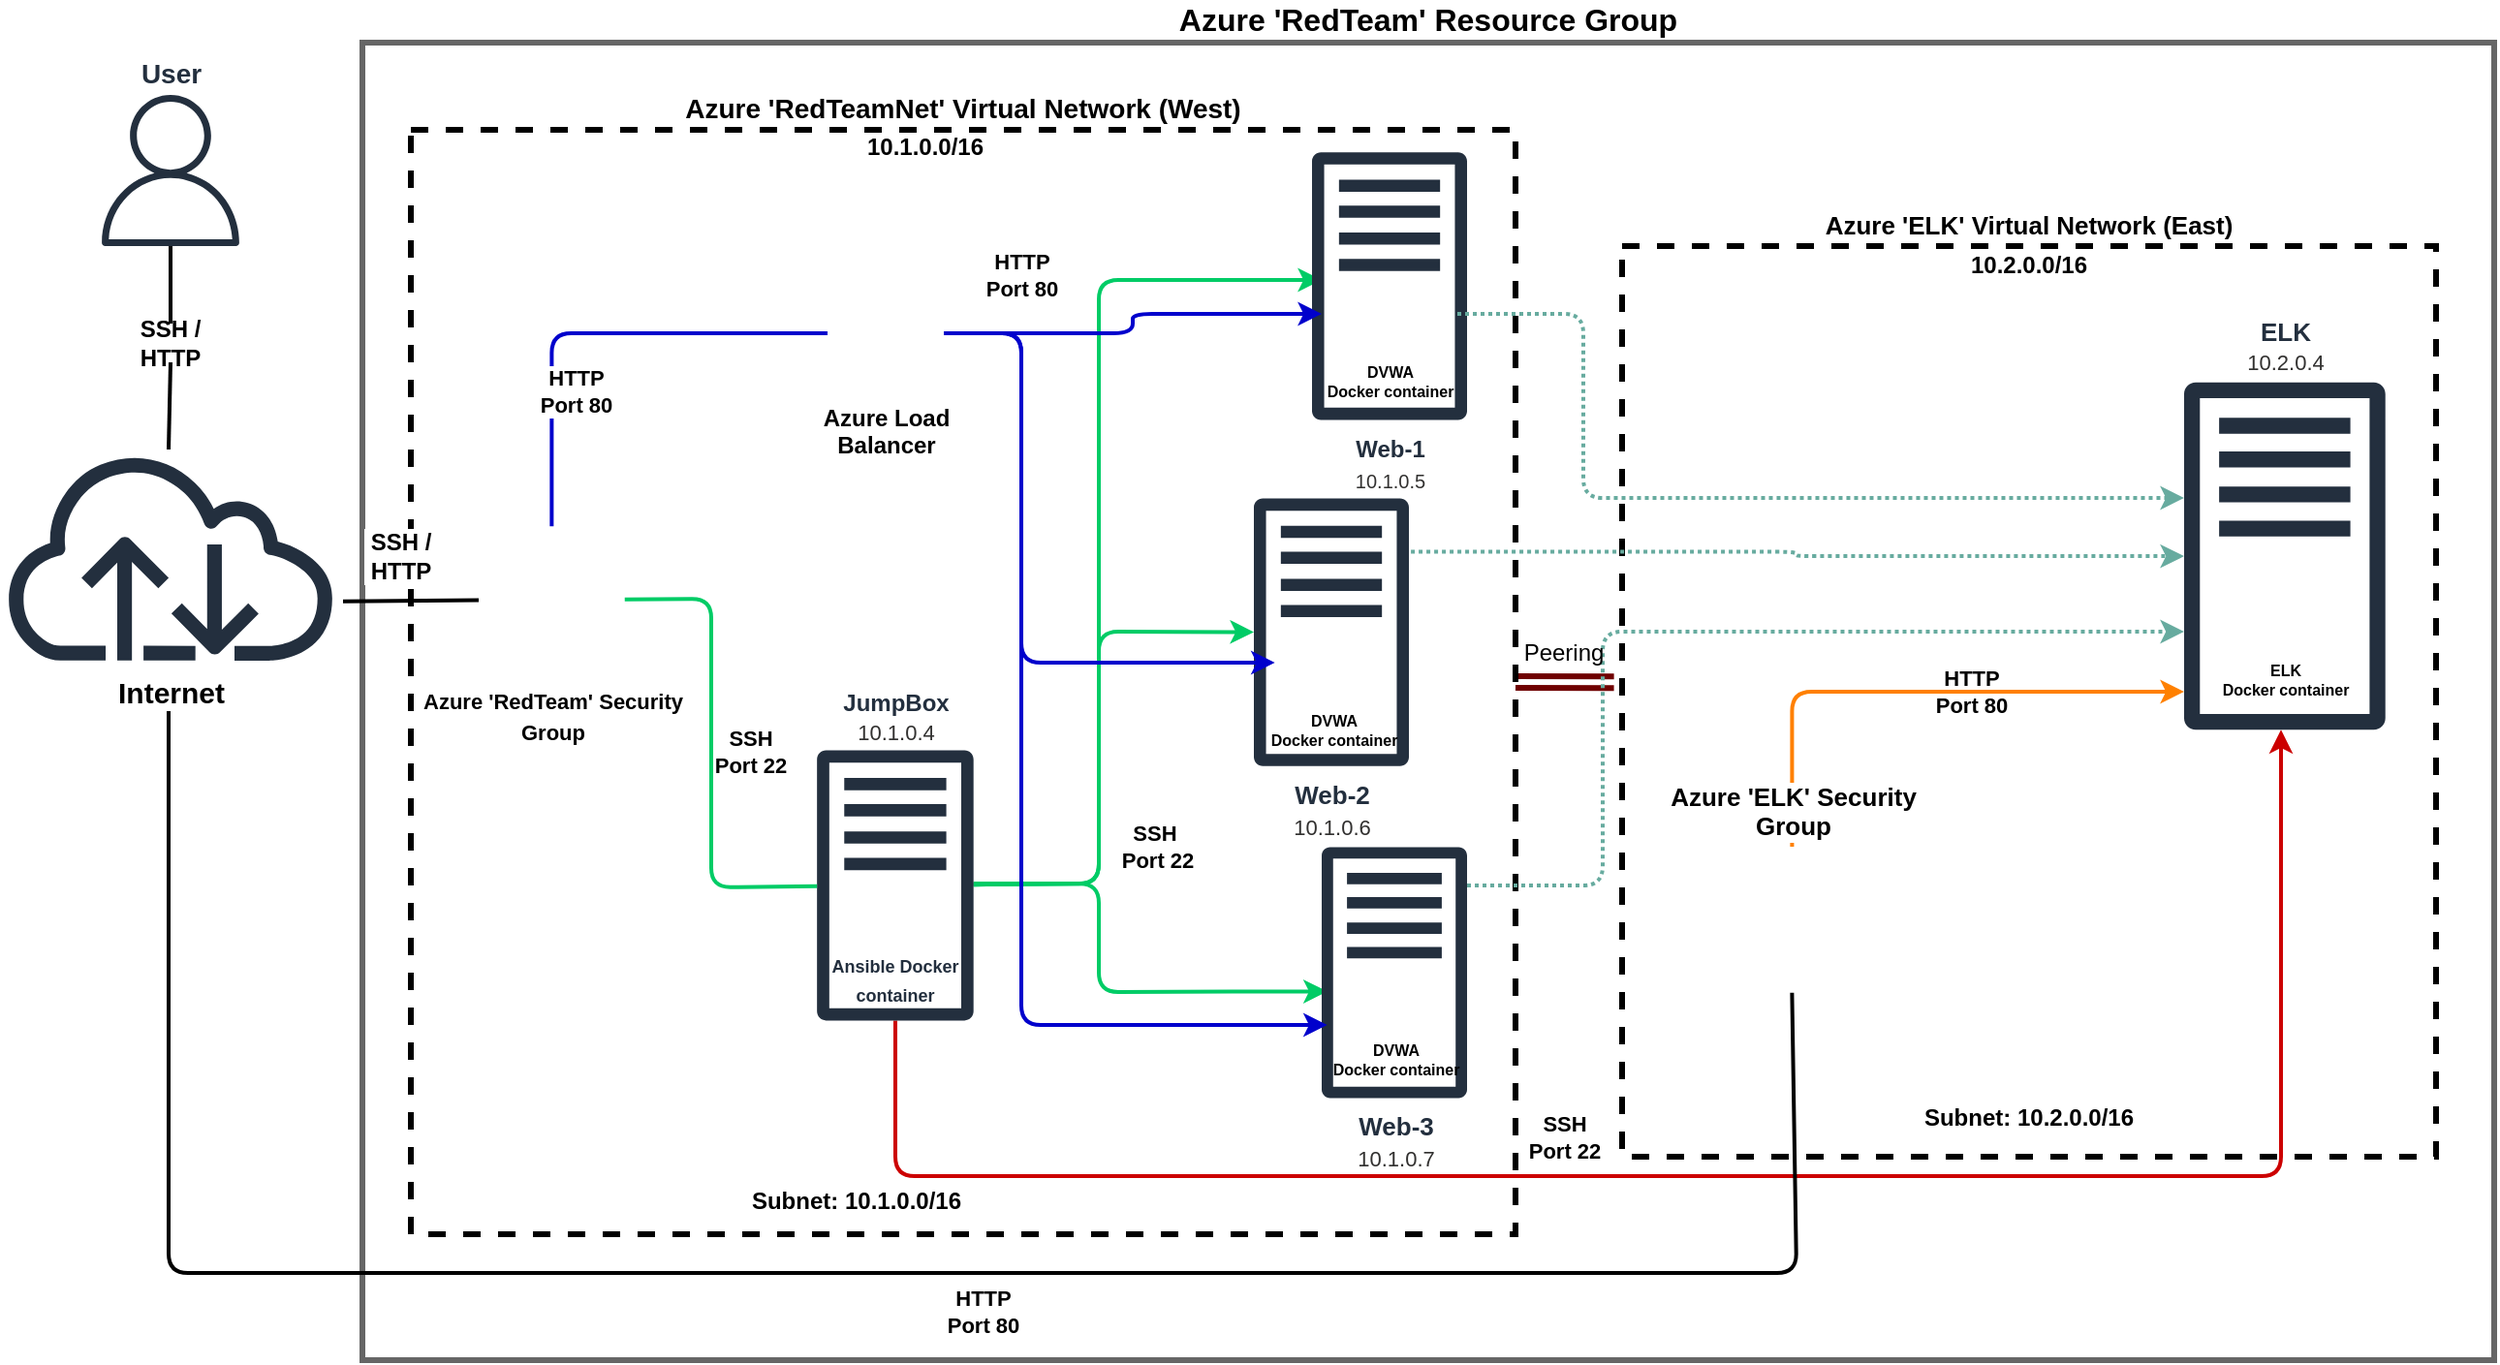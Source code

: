 <mxfile version="13.7.5" type="google"><diagram id="n4_Rj2G4OieZ_vj9BAFl" name="Page-1"><mxGraphModel dx="1662" dy="1813" grid="1" gridSize="10" guides="1" tooltips="1" connect="1" arrows="1" fold="1" page="1" pageScale="1" pageWidth="850" pageHeight="1100" math="0" shadow="0"><root><mxCell id="0"/><mxCell id="1" parent="0"/><mxCell id="mBXmBetOz-Ijz73Yr7zE-119" value="Azure 'RedTeam' Resource Group" style="rounded=0;whiteSpace=wrap;html=1;labelBackgroundColor=none;sketch=0;strokeWidth=3;fillColor=none;fontFamily=Helvetica;fontSize=16;strokeColor=#666666;fontStyle=1;labelPosition=center;verticalLabelPosition=top;align=center;verticalAlign=bottom;" parent="1" vertex="1"><mxGeometry x="230" y="15" width="1100" height="680" as="geometry"/></mxCell><mxCell id="mBXmBetOz-Ijz73Yr7zE-91" value="Azure 'ELK' Virtual Network (East)" style="rounded=0;whiteSpace=wrap;html=1;dashed=1;labelBackgroundColor=none;sketch=0;fillColor=none;fontFamily=Helvetica;fontSize=13;fontColor=#000000;labelPosition=center;verticalLabelPosition=top;align=center;verticalAlign=bottom;fontStyle=1;strokeWidth=3;" parent="1" vertex="1"><mxGeometry x="880" y="120" width="420" height="470" as="geometry"/></mxCell><mxCell id="dYld9goxekHH47wwZ3uK-2" style="rounded=0;orthogonalLoop=1;jettySize=auto;html=1;exitX=1;exitY=0.5;exitDx=0;exitDy=0;entryX=-0.01;entryY=0.479;entryDx=0;entryDy=0;entryPerimeter=0;startArrow=classic;startFill=1;shape=link;strokeColor=#6F0000;strokeWidth=3;fillColor=#a20025;" parent="1" source="mBXmBetOz-Ijz73Yr7zE-2" target="mBXmBetOz-Ijz73Yr7zE-91" edge="1"><mxGeometry relative="1" as="geometry"/></mxCell><mxCell id="mBXmBetOz-Ijz73Yr7zE-2" value="Azure 'RedTeamNet' Virtual Network (West)" style="whiteSpace=wrap;html=1;aspect=fixed;labelPosition=center;verticalLabelPosition=top;align=center;verticalAlign=bottom;fontSize=14;fontStyle=1;dashed=1;strokeWidth=3;fillColor=none;" parent="1" vertex="1"><mxGeometry x="255" y="60" width="570" height="570" as="geometry"/></mxCell><mxCell id="mBXmBetOz-Ijz73Yr7zE-25" style="edgeStyle=orthogonalEdgeStyle;curved=0;rounded=1;sketch=0;orthogonalLoop=1;jettySize=auto;html=1;exitX=0.5;exitY=1;exitDx=0;exitDy=0;fontFamily=Helvetica;fontSize=12;" parent="1" source="mBXmBetOz-Ijz73Yr7zE-2" target="mBXmBetOz-Ijz73Yr7zE-2" edge="1"><mxGeometry relative="1" as="geometry"/></mxCell><mxCell id="mBXmBetOz-Ijz73Yr7zE-71" value="SSH&amp;nbsp;&lt;br style=&quot;font-size: 11px;&quot;&gt;Port 22" style="edgeStyle=none;rounded=1;sketch=0;orthogonalLoop=1;jettySize=auto;html=1;entryX=0;entryY=0.5;entryDx=0;entryDy=0;strokeWidth=2;fontFamily=Helvetica;fontSize=11;fontColor=#000000;fontStyle=1;strokeColor=#00CC66;" parent="1" source="mBXmBetOz-Ijz73Yr7zE-33" target="mBXmBetOz-Ijz73Yr7zE-48" edge="1"><mxGeometry x="-0.458" y="36" relative="1" as="geometry"><Array as="points"><mxPoint x="610" y="449"/><mxPoint x="610" y="505"/></Array><mxPoint x="-6" y="-19" as="offset"/></mxGeometry></mxCell><mxCell id="mBXmBetOz-Ijz73Yr7zE-72" style="edgeStyle=none;rounded=1;sketch=0;orthogonalLoop=1;jettySize=auto;html=1;strokeWidth=2;fontFamily=Helvetica;fontSize=11;fontColor=#000000;strokeColor=#00CC66;" parent="1" source="mBXmBetOz-Ijz73Yr7zE-33" target="mBXmBetOz-Ijz73Yr7zE-36" edge="1"><mxGeometry relative="1" as="geometry"><Array as="points"><mxPoint x="610" y="449"/><mxPoint x="610" y="319"/></Array></mxGeometry></mxCell><mxCell id="mBXmBetOz-Ijz73Yr7zE-81" style="edgeStyle=orthogonalEdgeStyle;rounded=1;sketch=0;orthogonalLoop=1;jettySize=auto;html=1;entryX=0;entryY=0.25;entryDx=0;entryDy=0;startArrow=none;startFill=0;endArrow=classic;endFill=1;strokeWidth=2;fontFamily=Helvetica;fontSize=11;fontColor=#000000;strokeColor=#00CC66;" parent="1" source="mBXmBetOz-Ijz73Yr7zE-33" target="mBXmBetOz-Ijz73Yr7zE-54" edge="1"><mxGeometry relative="1" as="geometry"><Array as="points"><mxPoint x="610" y="449"/><mxPoint x="610" y="138"/></Array></mxGeometry></mxCell><mxCell id="mBXmBetOz-Ijz73Yr7zE-104" style="edgeStyle=orthogonalEdgeStyle;rounded=1;sketch=0;orthogonalLoop=1;jettySize=auto;html=1;startArrow=none;startFill=0;endArrow=classic;endFill=1;strokeWidth=2;fontFamily=Helvetica;fontSize=12;fontColor=#CC0000;strokeColor=#CC0000;" parent="1" source="mBXmBetOz-Ijz73Yr7zE-33" target="mBXmBetOz-Ijz73Yr7zE-95" edge="1"><mxGeometry relative="1" as="geometry"><Array as="points"><mxPoint x="505" y="600"/><mxPoint x="1220" y="600"/></Array></mxGeometry></mxCell><mxCell id="mBXmBetOz-Ijz73Yr7zE-33" value="JumpBox&lt;br&gt;&lt;span style=&quot;color: rgb(50 , 49 , 48) ; font-family: &amp;#34;az_ea_font&amp;#34; , &amp;#34;segoe ui&amp;#34; , &amp;#34;az_font&amp;#34; , , , &amp;#34;blinkmacsystemfont&amp;#34; , &amp;#34;roboto&amp;#34; , &amp;#34;oxygen&amp;#34; , &amp;#34;ubuntu&amp;#34; , &amp;#34;cantarell&amp;#34; , &amp;#34;open sans&amp;#34; , &amp;#34;helvetica neue&amp;#34; , sans-serif ; font-weight: 400 ; background-color: rgb(255 , 255 , 255) ; font-size: 11px&quot;&gt;10.1.0.4&lt;/span&gt;" style="outlineConnect=0;fontColor=#232F3E;gradientColor=none;fillColor=#232F3E;strokeColor=none;dashed=0;verticalLabelPosition=top;verticalAlign=bottom;align=center;html=1;fontSize=12;fontStyle=1;aspect=fixed;pointerEvents=1;shape=mxgraph.aws4.traditional_server;rounded=0;sketch=0;labelPosition=center;" parent="1" vertex="1"><mxGeometry x="464.58" y="380" width="80.76" height="140" as="geometry"/></mxCell><mxCell id="mBXmBetOz-Ijz73Yr7zE-35" value="Web-3&lt;br&gt;&lt;span style=&quot;color: rgb(50 , 49 , 48) ; font-family: &amp;#34;az_ea_font&amp;#34; , &amp;#34;segoe ui&amp;#34; , &amp;#34;az_font&amp;#34; , , , &amp;#34;blinkmacsystemfont&amp;#34; , &amp;#34;roboto&amp;#34; , &amp;#34;oxygen&amp;#34; , &amp;#34;ubuntu&amp;#34; , &amp;#34;cantarell&amp;#34; , &amp;#34;open sans&amp;#34; , &amp;#34;helvetica neue&amp;#34; , sans-serif ; font-weight: 400 ; background-color: rgb(255 , 255 , 255) ; font-size: 11px&quot;&gt;10.1.0.7&lt;/span&gt;" style="outlineConnect=0;fontColor=#232F3E;gradientColor=none;fillColor=#232F3E;strokeColor=none;dashed=0;verticalLabelPosition=bottom;verticalAlign=top;align=center;html=1;fontSize=13;fontStyle=1;aspect=fixed;pointerEvents=1;shape=mxgraph.aws4.traditional_server;rounded=0;sketch=0;" parent="1" vertex="1"><mxGeometry x="725" y="430" width="75" height="130" as="geometry"/></mxCell><mxCell id="mBXmBetOz-Ijz73Yr7zE-36" value="Web-2&lt;br&gt;&lt;span style=&quot;color: rgb(50 , 49 , 48) ; font-family: &amp;#34;az_ea_font&amp;#34; , &amp;#34;segoe ui&amp;#34; , &amp;#34;az_font&amp;#34; , , , &amp;#34;blinkmacsystemfont&amp;#34; , &amp;#34;roboto&amp;#34; , &amp;#34;oxygen&amp;#34; , &amp;#34;ubuntu&amp;#34; , &amp;#34;cantarell&amp;#34; , &amp;#34;open sans&amp;#34; , &amp;#34;helvetica neue&amp;#34; , sans-serif ; font-weight: 400 ; background-color: rgb(255 , 255 , 255) ; font-size: 11px&quot;&gt;10.1.0.6&lt;/span&gt;" style="outlineConnect=0;fontColor=#232F3E;gradientColor=none;fillColor=#232F3E;strokeColor=none;dashed=0;verticalLabelPosition=bottom;verticalAlign=top;align=center;html=1;fontSize=13;fontStyle=1;aspect=fixed;pointerEvents=1;shape=mxgraph.aws4.traditional_server;rounded=0;sketch=0;labelPosition=center;" parent="1" vertex="1"><mxGeometry x="690" y="250" width="80" height="138.67" as="geometry"/></mxCell><mxCell id="mBXmBetOz-Ijz73Yr7zE-41" value="SSH&lt;br style=&quot;font-size: 11px;&quot;&gt;Port 22" style="endArrow=none;html=1;fontStyle=1;fontSize=11;strokeWidth=2;entryX=1;entryY=0.5;entryDx=0;entryDy=0;strokeColor=#00CC66;" parent="1" source="mBXmBetOz-Ijz73Yr7zE-33" target="mBXmBetOz-Ijz73Yr7zE-40" edge="1"><mxGeometry x="0.003" y="-20" width="50" height="50" relative="1" as="geometry"><mxPoint x="425" y="276" as="sourcePoint"/><mxPoint x="358" y="276" as="targetPoint"/><Array as="points"><mxPoint x="410" y="451"/><mxPoint x="410" y="302"/></Array><mxPoint as="offset"/></mxGeometry></mxCell><mxCell id="mBXmBetOz-Ijz73Yr7zE-43" value="User" style="outlineConnect=0;fontColor=#232F3E;gradientColor=none;fillColor=#232F3E;strokeColor=none;dashed=0;verticalLabelPosition=top;verticalAlign=bottom;align=center;html=1;fontSize=14;fontStyle=1;aspect=fixed;pointerEvents=1;shape=mxgraph.aws4.user;rounded=0;labelBackgroundColor=#ffffff;sketch=0;labelPosition=center;" parent="1" vertex="1"><mxGeometry x="92" y="42" width="78" height="78" as="geometry"/></mxCell><mxCell id="mBXmBetOz-Ijz73Yr7zE-45" value="Internet" style="text;html=1;align=center;verticalAlign=middle;resizable=0;points=[];autosize=1;fontSize=15;fontFamily=Helvetica;fontColor=#000000;fontStyle=1" parent="1" vertex="1"><mxGeometry x="96" y="340" width="70" height="20" as="geometry"/></mxCell><mxCell id="mBXmBetOz-Ijz73Yr7zE-115" style="edgeStyle=orthogonalEdgeStyle;rounded=1;sketch=0;orthogonalLoop=1;jettySize=auto;html=1;startArrow=none;startFill=0;endArrow=classic;endFill=1;strokeWidth=2;fontFamily=Helvetica;fontSize=12;fontColor=#CC0000;strokeColor=#67AB9F;dashed=1;dashPattern=1 1;exitX=1.013;exitY=0.199;exitDx=0;exitDy=0;exitPerimeter=0;" parent="1" source="mBXmBetOz-Ijz73Yr7zE-36" target="mBXmBetOz-Ijz73Yr7zE-95" edge="1"><mxGeometry relative="1" as="geometry"><Array as="points"/></mxGeometry></mxCell><mxCell id="mBXmBetOz-Ijz73Yr7zE-46" value="" style="shape=image;html=1;verticalAlign=top;verticalLabelPosition=bottom;labelBackgroundColor=#ffffff;imageAspect=0;aspect=fixed;image=https://cdn4.iconfinder.com/data/icons/vector-brand-logos/40/Docker-128.png;rounded=0;dashed=1;sketch=0;fillColor=none;fontFamily=Helvetica;fontSize=8;fontColor=#000000;fontStyle=1" parent="1" vertex="1"><mxGeometry x="700.82" y="300" width="70" height="70" as="geometry"/></mxCell><mxCell id="mBXmBetOz-Ijz73Yr7zE-116" style="edgeStyle=orthogonalEdgeStyle;rounded=1;sketch=0;orthogonalLoop=1;jettySize=auto;html=1;startArrow=none;startFill=0;endArrow=classic;endFill=1;strokeWidth=2;fontFamily=Helvetica;fontSize=12;fontColor=#CC0000;dashed=1;dashPattern=1 1;strokeColor=#67AB9F;" parent="1" source="mBXmBetOz-Ijz73Yr7zE-35" target="mBXmBetOz-Ijz73Yr7zE-95" edge="1"><mxGeometry relative="1" as="geometry"><Array as="points"><mxPoint x="870" y="450"/><mxPoint x="870" y="319"/></Array></mxGeometry></mxCell><mxCell id="mBXmBetOz-Ijz73Yr7zE-48" value="" style="shape=image;html=1;verticalAlign=top;verticalLabelPosition=bottom;labelBackgroundColor=#ffffff;imageAspect=0;aspect=fixed;image=https://cdn4.iconfinder.com/data/icons/vector-brand-logos/40/Docker-128.png;rounded=0;dashed=1;sketch=0;fillColor=none;fontFamily=Helvetica;fontSize=8;fontColor=#000000;fontStyle=1" parent="1" vertex="1"><mxGeometry x="727.84" y="470" width="69.33" height="69.33" as="geometry"/></mxCell><mxCell id="mBXmBetOz-Ijz73Yr7zE-77" style="rounded=1;sketch=0;orthogonalLoop=1;jettySize=auto;html=1;entryX=0;entryY=0.5;entryDx=0;entryDy=0;strokeWidth=2;fontFamily=Helvetica;fontSize=11;fontColor=#000000;edgeStyle=orthogonalEdgeStyle;startArrow=none;startFill=0;endArrow=none;endFill=0;strokeColor=#0000CC;exitX=0.5;exitY=0;exitDx=0;exitDy=0;" parent="1" source="mBXmBetOz-Ijz73Yr7zE-40" target="mBXmBetOz-Ijz73Yr7zE-61" edge="1"><mxGeometry relative="1" as="geometry"><Array as="points"><mxPoint x="328" y="165"/></Array></mxGeometry></mxCell><mxCell id="mBXmBetOz-Ijz73Yr7zE-82" value="HTTP&lt;br&gt;Port 80" style="edgeLabel;html=1;align=center;verticalAlign=middle;resizable=0;points=[];fontSize=11;fontFamily=Helvetica;fontColor=#000000;fontStyle=1" parent="mBXmBetOz-Ijz73Yr7zE-77" vertex="1" connectable="0"><mxGeometry x="0.49" relative="1" as="geometry"><mxPoint x="-68.47" y="30" as="offset"/></mxGeometry></mxCell><mxCell id="mBXmBetOz-Ijz73Yr7zE-83" value="HTTP&lt;br&gt;Port 80" style="edgeLabel;html=1;align=center;verticalAlign=middle;resizable=0;points=[];fontSize=11;fontFamily=Helvetica;fontColor=#000000;fontStyle=1" parent="mBXmBetOz-Ijz73Yr7zE-77" vertex="1" connectable="0"><mxGeometry x="0.49" relative="1" as="geometry"><mxPoint x="161.53" y="-30" as="offset"/></mxGeometry></mxCell><mxCell id="mBXmBetOz-Ijz73Yr7zE-101" value="HTTP&lt;br&gt;Port 80" style="edgeLabel;html=1;align=center;verticalAlign=middle;resizable=0;points=[];fontSize=11;fontFamily=Helvetica;fontColor=#000000;fontStyle=1" parent="mBXmBetOz-Ijz73Yr7zE-77" vertex="1" connectable="0"><mxGeometry x="0.49" relative="1" as="geometry"><mxPoint x="141.93" y="505" as="offset"/></mxGeometry></mxCell><mxCell id="mBXmBetOz-Ijz73Yr7zE-105" value="SSH&lt;br&gt;Port 22" style="edgeLabel;html=1;align=center;verticalAlign=middle;resizable=0;points=[];fontSize=11;fontFamily=Helvetica;fontColor=#000000;fontStyle=1" parent="mBXmBetOz-Ijz73Yr7zE-77" vertex="1" connectable="0"><mxGeometry x="0.49" relative="1" as="geometry"><mxPoint x="441.93" y="415" as="offset"/></mxGeometry></mxCell><mxCell id="mBXmBetOz-Ijz73Yr7zE-107" value="HTTP&lt;br&gt;Port 80" style="edgeLabel;html=1;align=center;verticalAlign=middle;resizable=0;points=[];fontSize=11;fontFamily=Helvetica;fontColor=#000000;fontStyle=1" parent="mBXmBetOz-Ijz73Yr7zE-77" vertex="1" connectable="0"><mxGeometry x="0.49" relative="1" as="geometry"><mxPoint x="651.93" y="185" as="offset"/></mxGeometry></mxCell><mxCell id="mBXmBetOz-Ijz73Yr7zE-40" value="&lt;font style=&quot;font-size: 11px&quot;&gt;Azure 'RedTeam' Security&lt;br&gt;Group&lt;/font&gt;" style="shape=image;html=1;verticalAlign=top;verticalLabelPosition=bottom;labelBackgroundColor=#ffffff;imageAspect=0;aspect=fixed;image=https://cdn3.iconfinder.com/data/icons/google-material-design-icons/48/ic_security_48px-128.png;rounded=0;dashed=1;sketch=0;fillColor=none;fontFamily=Helvetica;fontSize=13;fontStyle=1" parent="1" vertex="1"><mxGeometry x="290" y="264.63" width="75.37" height="75.37" as="geometry"/></mxCell><mxCell id="mBXmBetOz-Ijz73Yr7zE-50" value="DVWA&lt;br style=&quot;font-size: 8px;&quot;&gt;Docker container" style="text;html=1;align=center;verticalAlign=middle;resizable=0;points=[];autosize=1;fontSize=8;fontFamily=Helvetica;fontColor=#000000;fontStyle=1" parent="1" vertex="1"><mxGeometry x="722.51" y="530" width="80" height="20" as="geometry"/></mxCell><mxCell id="mBXmBetOz-Ijz73Yr7zE-51" value="DVWA&lt;br style=&quot;font-size: 8px;&quot;&gt;Docker container" style="text;html=1;align=center;verticalAlign=middle;resizable=0;points=[];autosize=1;fontSize=8;fontFamily=Helvetica;fontColor=#000000;fontStyle=1" parent="1" vertex="1"><mxGeometry x="690.82" y="360" width="80" height="20" as="geometry"/></mxCell><mxCell id="mBXmBetOz-Ijz73Yr7zE-53" value="&lt;font style=&quot;font-size: 12px&quot;&gt;Web-1&lt;/font&gt;&lt;br&gt;&lt;span style=&quot;color: rgb(50 , 49 , 48) ; font-weight: 400 ; font-size: 10px&quot;&gt;10.1.0.5&lt;/span&gt;" style="outlineConnect=0;fontColor=#232F3E;gradientColor=none;fillColor=#232F3E;strokeColor=none;dashed=0;verticalLabelPosition=bottom;verticalAlign=top;align=center;html=1;fontSize=13;fontStyle=1;aspect=fixed;pointerEvents=1;shape=mxgraph.aws4.traditional_server;rounded=0;sketch=0;labelPosition=center;" parent="1" vertex="1"><mxGeometry x="720" y="71.33" width="80" height="138.67" as="geometry"/></mxCell><mxCell id="mBXmBetOz-Ijz73Yr7zE-114" style="edgeStyle=orthogonalEdgeStyle;rounded=1;sketch=0;orthogonalLoop=1;jettySize=auto;html=1;startArrow=none;startFill=0;endArrow=classic;endFill=1;strokeWidth=2;fontFamily=Helvetica;fontSize=12;fontColor=#CC0000;strokeColor=#67AB9F;dashed=1;dashPattern=1 1;" parent="1" source="mBXmBetOz-Ijz73Yr7zE-54" target="mBXmBetOz-Ijz73Yr7zE-95" edge="1"><mxGeometry relative="1" as="geometry"><Array as="points"><mxPoint x="860" y="155"/><mxPoint x="860" y="250"/></Array></mxGeometry></mxCell><mxCell id="mBXmBetOz-Ijz73Yr7zE-54" value="" style="shape=image;html=1;verticalAlign=top;verticalLabelPosition=bottom;labelBackgroundColor=#ffffff;imageAspect=0;aspect=fixed;image=https://cdn4.iconfinder.com/data/icons/vector-brand-logos/40/Docker-128.png;rounded=0;dashed=1;sketch=0;fillColor=none;fontFamily=Helvetica;fontSize=8;fontColor=#000000;fontStyle=1" parent="1" vertex="1"><mxGeometry x="725.0" y="120" width="70" height="70" as="geometry"/></mxCell><mxCell id="mBXmBetOz-Ijz73Yr7zE-55" value="DVWA&lt;br style=&quot;font-size: 8px;&quot;&gt;Docker container" style="text;html=1;align=center;verticalAlign=middle;resizable=0;points=[];autosize=1;fontSize=8;fontFamily=Helvetica;fontColor=#000000;fontStyle=1" parent="1" vertex="1"><mxGeometry x="720.0" y="180" width="80" height="20" as="geometry"/></mxCell><mxCell id="mBXmBetOz-Ijz73Yr7zE-78" style="edgeStyle=orthogonalEdgeStyle;rounded=1;sketch=0;orthogonalLoop=1;jettySize=auto;html=1;startArrow=none;startFill=0;endArrow=classic;endFill=1;strokeColor=#0000CC;strokeWidth=2;fontFamily=Helvetica;fontSize=11;fontColor=#000000;" parent="1" source="mBXmBetOz-Ijz73Yr7zE-61" target="mBXmBetOz-Ijz73Yr7zE-54" edge="1"><mxGeometry relative="1" as="geometry"/></mxCell><mxCell id="mBXmBetOz-Ijz73Yr7zE-79" style="edgeStyle=orthogonalEdgeStyle;rounded=1;sketch=0;orthogonalLoop=1;jettySize=auto;html=1;entryX=0;entryY=0.5;entryDx=0;entryDy=0;startArrow=none;startFill=0;endArrow=classic;endFill=1;strokeColor=#0000CC;strokeWidth=2;fontFamily=Helvetica;fontSize=11;fontColor=#000000;" parent="1" source="mBXmBetOz-Ijz73Yr7zE-61" target="mBXmBetOz-Ijz73Yr7zE-46" edge="1"><mxGeometry relative="1" as="geometry"><Array as="points"><mxPoint x="570" y="165"/><mxPoint x="570" y="335"/></Array></mxGeometry></mxCell><mxCell id="mBXmBetOz-Ijz73Yr7zE-80" style="edgeStyle=orthogonalEdgeStyle;rounded=1;sketch=0;orthogonalLoop=1;jettySize=auto;html=1;entryX=0;entryY=0.75;entryDx=0;entryDy=0;startArrow=none;startFill=0;endArrow=classic;endFill=1;strokeColor=#0000CC;strokeWidth=2;fontFamily=Helvetica;fontSize=11;fontColor=#000000;" parent="1" source="mBXmBetOz-Ijz73Yr7zE-61" target="mBXmBetOz-Ijz73Yr7zE-48" edge="1"><mxGeometry relative="1" as="geometry"><Array as="points"><mxPoint x="570" y="165"/><mxPoint x="570" y="522"/></Array></mxGeometry></mxCell><mxCell id="mBXmBetOz-Ijz73Yr7zE-61" value="Azure Load&lt;br style=&quot;font-size: 12px;&quot;&gt;Balancer" style="shape=image;html=1;verticalAlign=top;verticalLabelPosition=bottom;labelBackgroundColor=#ffffff;imageAspect=0;aspect=fixed;image=https://cdn0.iconfinder.com/data/icons/zondicons/20/load-balancer-128.png;rounded=0;dashed=1;sketch=0;fillColor=none;fontFamily=Helvetica;fontSize=12;fontColor=#000000;fontStyle=1" parent="1" vertex="1"><mxGeometry x="470" y="135" width="60" height="60" as="geometry"/></mxCell><mxCell id="mBXmBetOz-Ijz73Yr7zE-70" value="" style="endArrow=none;html=1;strokeWidth=2;fontFamily=Helvetica;fontSize=12;fontColor=#000000;" parent="1" target="mBXmBetOz-Ijz73Yr7zE-40" edge="1"><mxGeometry width="50" height="50" relative="1" as="geometry"><mxPoint x="220" y="303.4" as="sourcePoint"/><mxPoint x="280" y="246.6" as="targetPoint"/></mxGeometry></mxCell><mxCell id="mBXmBetOz-Ijz73Yr7zE-86" value="&#10;&#10;&lt;span style=&quot;color: rgb(0, 0, 0); font-size: 12px; font-style: normal; letter-spacing: normal; text-indent: 0px; text-transform: none; word-spacing: 0px; background-color: rgb(255, 255, 255); display: inline; float: none;&quot;&gt;10.1.0.0/16&lt;/span&gt;&#10;&#10;" style="text;html=1;align=center;verticalAlign=middle;resizable=0;points=[];autosize=1;fontSize=12;fontFamily=Helvetica;fontColor=#000000;fontStyle=1" parent="1" vertex="1"><mxGeometry x="480" y="39.34" width="80" height="60" as="geometry"/></mxCell><mxCell id="mBXmBetOz-Ijz73Yr7zE-87" value="Subnet:&amp;nbsp;&lt;span style=&quot;font-size: 12px;&quot;&gt;10.1.0.0/16&lt;/span&gt;&lt;br style=&quot;font-size: 12px;&quot;&gt;&amp;nbsp;" style="text;html=1;strokeColor=none;fillColor=none;align=center;verticalAlign=middle;whiteSpace=wrap;rounded=0;dashed=1;labelBackgroundColor=none;sketch=0;fontFamily=Helvetica;fontSize=12;fontColor=#000000;fontStyle=1" parent="1" vertex="1"><mxGeometry x="464.58" y="610" width="40" height="20" as="geometry"/></mxCell><mxCell id="mBXmBetOz-Ijz73Yr7zE-92" value="&#10;&#10;&lt;span style=&quot;color: rgb(0, 0, 0); font-size: 12px; font-style: normal; letter-spacing: normal; text-indent: 0px; text-transform: none; word-spacing: 0px; background-color: rgb(255, 255, 255); display: inline; float: none;&quot;&gt;10.2.0.0/16&lt;/span&gt;&#10;&#10;" style="text;html=1;strokeColor=none;fillColor=none;align=center;verticalAlign=middle;whiteSpace=wrap;rounded=0;dashed=1;labelBackgroundColor=none;sketch=0;fontFamily=Helvetica;fontSize=12;fontColor=#000000;fontStyle=1" parent="1" vertex="1"><mxGeometry x="1070" y="120" width="40" height="20" as="geometry"/></mxCell><mxCell id="mBXmBetOz-Ijz73Yr7zE-106" style="edgeStyle=orthogonalEdgeStyle;rounded=1;sketch=0;orthogonalLoop=1;jettySize=auto;html=1;startArrow=none;startFill=0;endArrow=classic;endFill=1;strokeWidth=2;fontFamily=Helvetica;fontSize=12;fontColor=#CC0000;fillColor=#e1d5e7;strokeColor=#FF8000;" parent="1" source="mBXmBetOz-Ijz73Yr7zE-93" target="mBXmBetOz-Ijz73Yr7zE-95" edge="1"><mxGeometry relative="1" as="geometry"><Array as="points"><mxPoint x="968" y="350"/></Array></mxGeometry></mxCell><mxCell id="mBXmBetOz-Ijz73Yr7zE-93" value="Azure 'ELK' Security&lt;br style=&quot;font-size: 13px&quot;&gt;Group" style="shape=image;html=1;verticalAlign=bottom;verticalLabelPosition=top;labelBackgroundColor=#ffffff;imageAspect=0;aspect=fixed;image=https://cdn3.iconfinder.com/data/icons/google-material-design-icons/48/ic_security_48px-128.png;rounded=0;dashed=1;sketch=0;fillColor=none;fontFamily=Helvetica;fontSize=13;fontStyle=1;labelPosition=center;align=center;" parent="1" vertex="1"><mxGeometry x="930" y="430" width="75.37" height="75.37" as="geometry"/></mxCell><mxCell id="mBXmBetOz-Ijz73Yr7zE-94" value="Subnet:&amp;nbsp;&lt;span style=&quot;background-color: rgb(255 , 255 , 255)&quot;&gt;10.2.0.0/16&lt;/span&gt;" style="text;html=1;strokeColor=none;fillColor=none;align=center;verticalAlign=middle;whiteSpace=wrap;rounded=0;dashed=1;labelBackgroundColor=none;sketch=0;fontFamily=Helvetica;fontSize=12;fontColor=#000000;fontStyle=1" parent="1" vertex="1"><mxGeometry x="1070" y="560" width="40" height="20" as="geometry"/></mxCell><mxCell id="mBXmBetOz-Ijz73Yr7zE-95" value="ELK&lt;br&gt;&lt;span style=&quot;color: rgb(50 , 49 , 48) ; font-family: &amp;#34;az_ea_font&amp;#34; , &amp;#34;segoe ui&amp;#34; , &amp;#34;az_font&amp;#34; , , , &amp;#34;blinkmacsystemfont&amp;#34; , &amp;#34;roboto&amp;#34; , &amp;#34;oxygen&amp;#34; , &amp;#34;ubuntu&amp;#34; , &amp;#34;cantarell&amp;#34; , &amp;#34;open sans&amp;#34; , &amp;#34;helvetica neue&amp;#34; , sans-serif ; font-weight: 400 ; background-color: rgb(255 , 255 , 255) ; font-size: 11px&quot;&gt;10.2.0.4&lt;/span&gt;" style="outlineConnect=0;fontColor=#232F3E;gradientColor=none;fillColor=#232F3E;strokeColor=none;dashed=0;verticalLabelPosition=top;verticalAlign=bottom;align=center;html=1;fontSize=13;fontStyle=1;aspect=fixed;pointerEvents=1;shape=mxgraph.aws4.traditional_server;rounded=0;sketch=0;labelPosition=center;" parent="1" vertex="1"><mxGeometry x="1170" y="190" width="103.85" height="180" as="geometry"/></mxCell><mxCell id="mBXmBetOz-Ijz73Yr7zE-67" value="SSH / HTTP" style="text;html=1;strokeColor=none;fillColor=none;align=center;verticalAlign=middle;whiteSpace=wrap;rounded=0;dashed=1;labelBackgroundColor=#ffffff;sketch=0;fontFamily=Helvetica;fontSize=12;fontColor=#000000;fontStyle=1" parent="1" vertex="1"><mxGeometry x="111" y="160" width="40" height="20" as="geometry"/></mxCell><mxCell id="mBXmBetOz-Ijz73Yr7zE-98" value="" style="endArrow=none;html=1;strokeWidth=2;fontFamily=Helvetica;fontSize=12;fontColor=#000000;" parent="1" source="mBXmBetOz-Ijz73Yr7zE-43" target="mBXmBetOz-Ijz73Yr7zE-67" edge="1"><mxGeometry width="50" height="50" relative="1" as="geometry"><mxPoint x="135" y="117.935" as="sourcePoint"/><mxPoint x="135" y="190" as="targetPoint"/></mxGeometry></mxCell><mxCell id="mBXmBetOz-Ijz73Yr7zE-99" value="" style="endArrow=none;html=1;strokeWidth=2;fontFamily=Helvetica;fontSize=12;entryX=0.5;entryY=1;entryDx=0;entryDy=0;" parent="1" target="mBXmBetOz-Ijz73Yr7zE-67" edge="1"><mxGeometry width="50" height="50" relative="1" as="geometry"><mxPoint x="130" y="225" as="sourcePoint"/><mxPoint x="130" y="170" as="targetPoint"/></mxGeometry></mxCell><mxCell id="mBXmBetOz-Ijz73Yr7zE-100" value="" style="endArrow=none;html=1;strokeColor=#000000;strokeWidth=2;fontFamily=Helvetica;fontSize=12;fontColor=#000000;exitX=0.5;exitY=1;exitDx=0;exitDy=0;" parent="1" source="mBXmBetOz-Ijz73Yr7zE-93" edge="1"><mxGeometry width="50" height="50" relative="1" as="geometry"><mxPoint x="80" y="410" as="sourcePoint"/><mxPoint x="130" y="360" as="targetPoint"/><Array as="points"><mxPoint x="970" y="650"/><mxPoint x="130" y="650"/></Array></mxGeometry></mxCell><mxCell id="mBXmBetOz-Ijz73Yr7zE-102" value="SSH / HTTP" style="text;html=1;strokeColor=none;fillColor=none;align=center;verticalAlign=middle;whiteSpace=wrap;rounded=0;dashed=1;labelBackgroundColor=#ffffff;sketch=0;fontFamily=Helvetica;fontSize=12;fontColor=#000000;fontStyle=1" parent="1" vertex="1"><mxGeometry x="230" y="270" width="40" height="20" as="geometry"/></mxCell><mxCell id="mBXmBetOz-Ijz73Yr7zE-117" value="" style="shape=image;html=1;verticalAlign=top;verticalLabelPosition=bottom;labelBackgroundColor=#ffffff;imageAspect=0;aspect=fixed;image=https://cdn4.iconfinder.com/data/icons/vector-brand-logos/40/Docker-128.png;rounded=0;dashed=1;sketch=0;fillColor=none;fontFamily=Helvetica;fontSize=8;fontColor=#000000;fontStyle=1" parent="1" vertex="1"><mxGeometry x="1187.26" y="264.63" width="69.33" height="69.33" as="geometry"/></mxCell><mxCell id="mBXmBetOz-Ijz73Yr7zE-118" value="ELK&lt;br style=&quot;font-size: 8px&quot;&gt;Docker container" style="text;html=1;align=center;verticalAlign=middle;resizable=0;points=[];autosize=1;fontSize=8;fontFamily=Helvetica;fontColor=#000000;fontStyle=1" parent="1" vertex="1"><mxGeometry x="1181.93" y="333.96" width="80" height="20" as="geometry"/></mxCell><mxCell id="ohsqzAgNNy1_oX3YvcFY-1" value="" style="outlineConnect=0;fontColor=#232F3E;gradientColor=none;fillColor=#232F3E;strokeColor=none;dashed=0;verticalLabelPosition=bottom;verticalAlign=top;align=center;html=1;fontSize=12;fontStyle=0;aspect=fixed;pointerEvents=1;shape=mxgraph.aws4.internet;" parent="1" vertex="1"><mxGeometry x="43.25" y="225.96" width="175.5" height="108" as="geometry"/></mxCell><mxCell id="dYld9goxekHH47wwZ3uK-3" value="Peering" style="text;html=1;strokeColor=none;fillColor=none;align=center;verticalAlign=middle;whiteSpace=wrap;rounded=0;" parent="1" vertex="1"><mxGeometry x="830" y="320" width="40" height="20" as="geometry"/></mxCell><mxCell id="nWqOrZKLR5YSiiXXaIEE-1" value="" style="shape=image;html=1;verticalAlign=top;verticalLabelPosition=bottom;labelBackgroundColor=#ffffff;imageAspect=0;aspect=fixed;image=https://cdn4.iconfinder.com/data/icons/vector-brand-logos/40/Docker-128.png;rounded=0;dashed=1;sketch=0;fillColor=none;fontFamily=Helvetica;fontSize=8;fontColor=#000000;fontStyle=1" vertex="1" parent="1"><mxGeometry x="476.01" y="436.04" width="69.33" height="69.33" as="geometry"/></mxCell><mxCell id="nWqOrZKLR5YSiiXXaIEE-2" value="&lt;span style=&quot;color: rgb(35 , 47 , 62) ; font-weight: 700&quot;&gt;&lt;font style=&quot;font-size: 9px&quot;&gt;Ansible Docker container&lt;/font&gt;&lt;/span&gt;" style="text;html=1;strokeColor=none;fillColor=none;align=center;verticalAlign=middle;whiteSpace=wrap;rounded=0;" vertex="1" parent="1"><mxGeometry x="465.34" y="490.03" width="80" height="15.34" as="geometry"/></mxCell></root></mxGraphModel></diagram></mxfile>